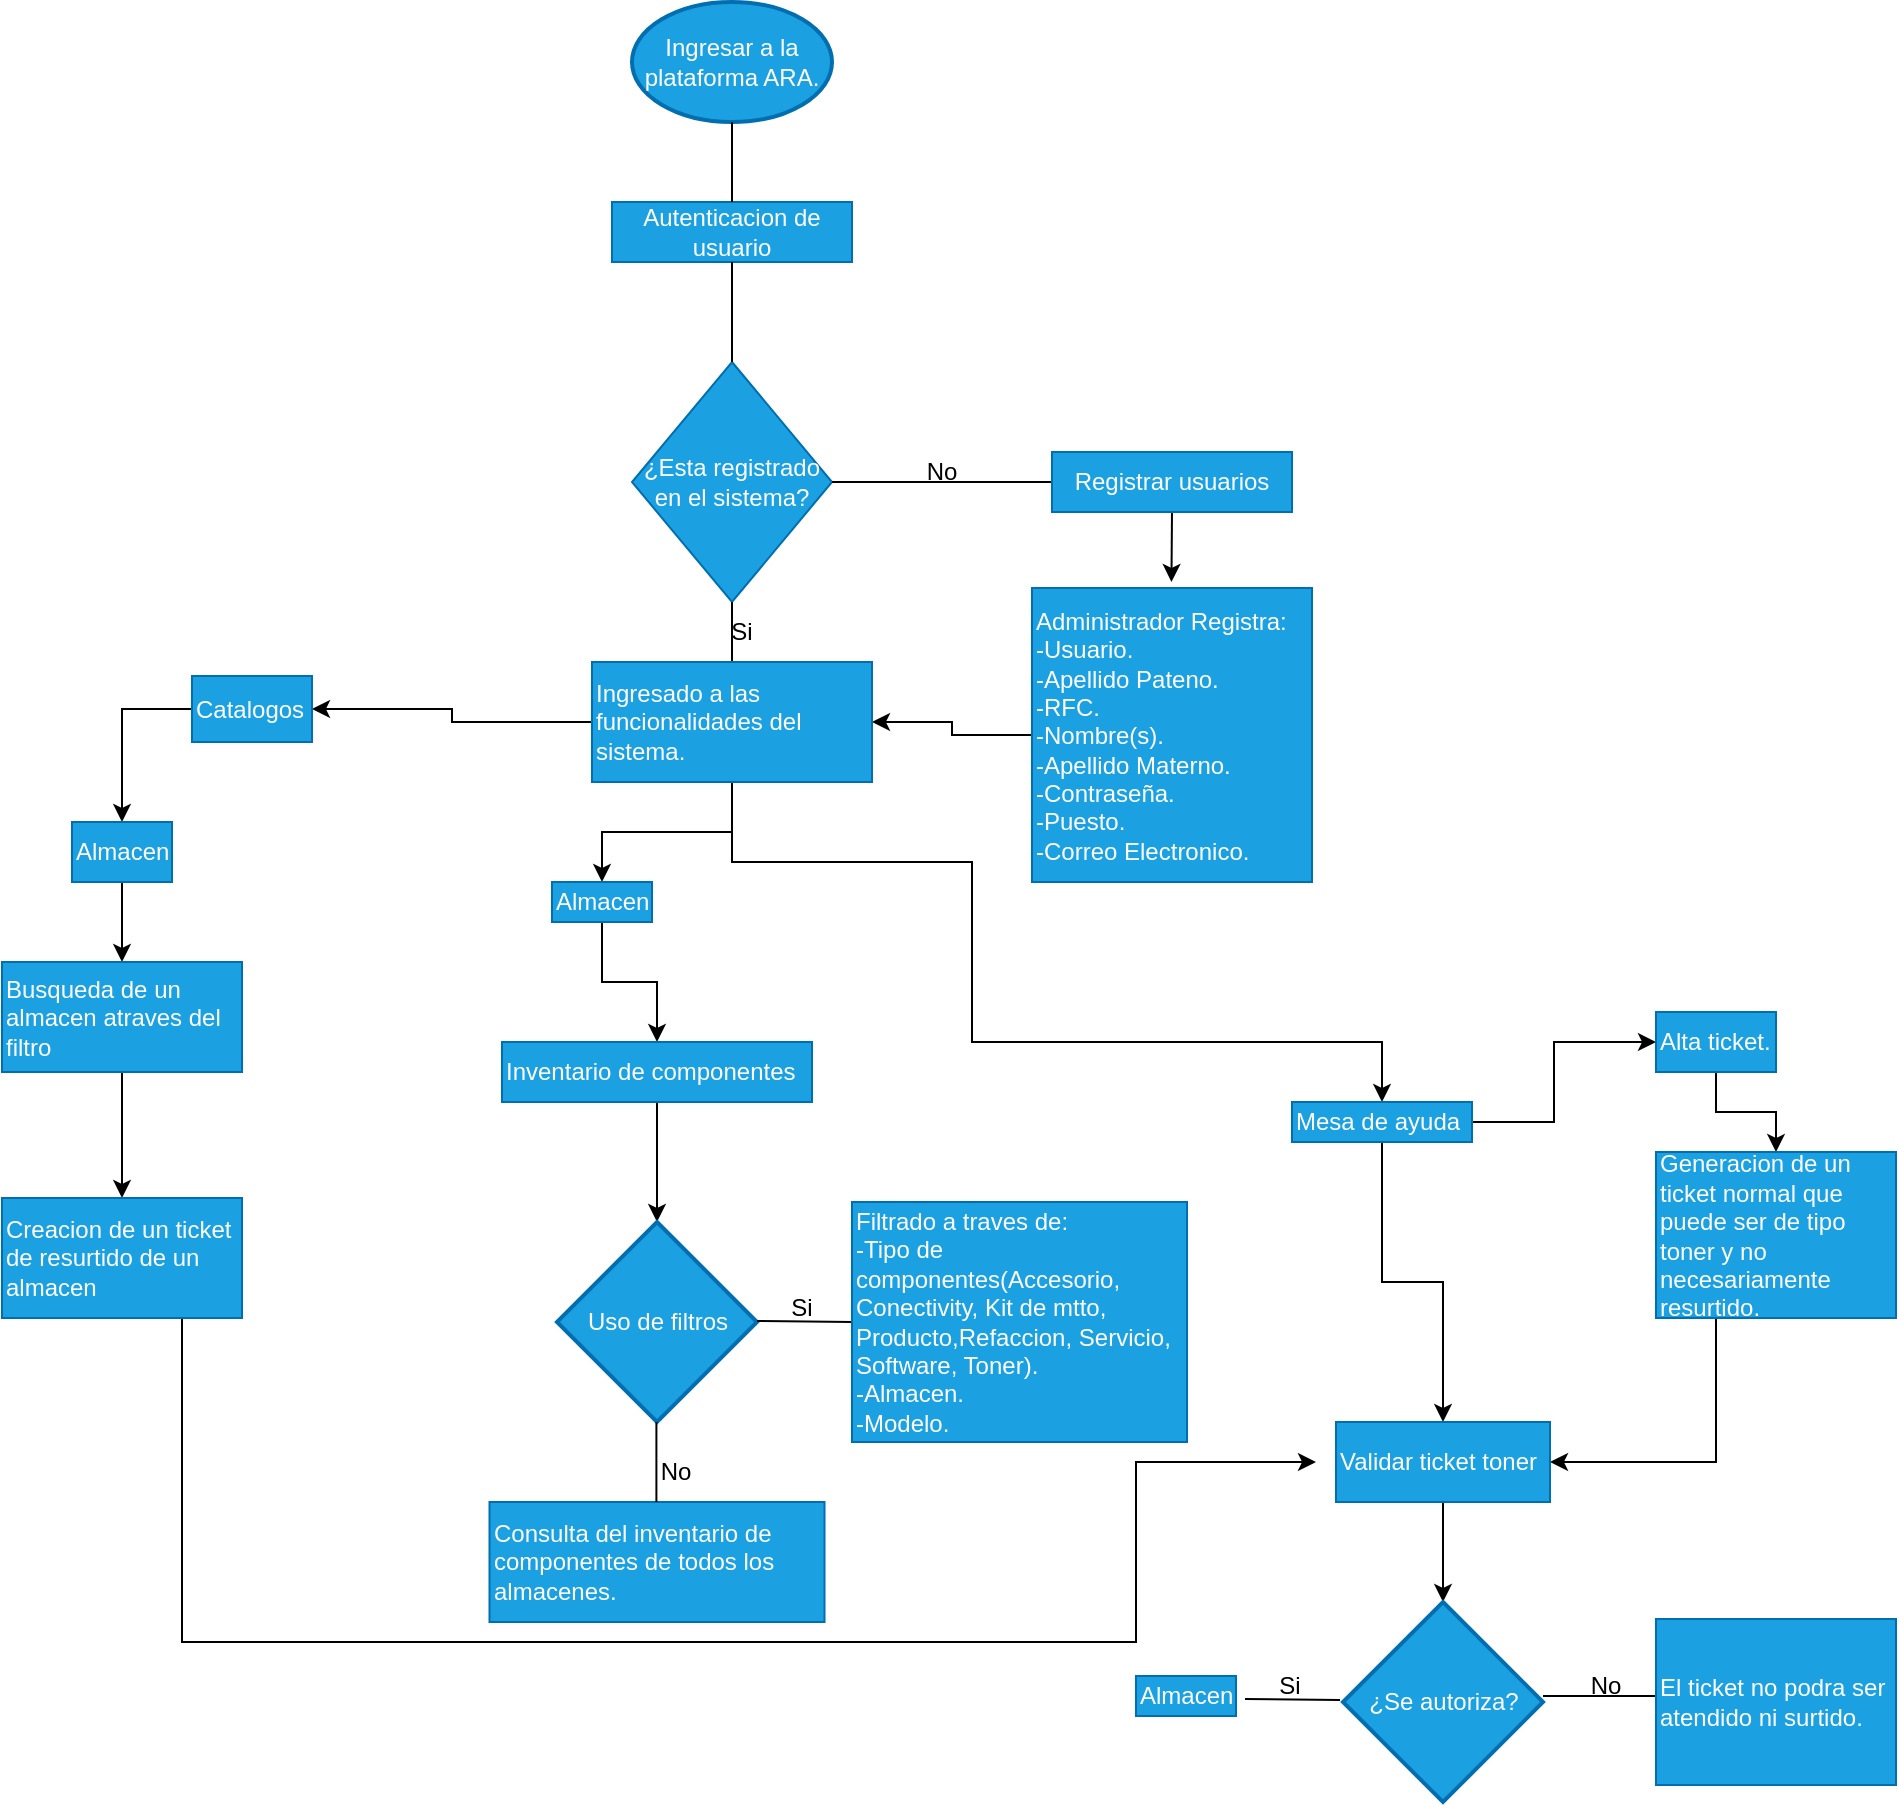 <mxfile version="21.4.0" type="github">
  <diagram name="Página-1" id="Qh7bI7CGL2_jszbcvP-a">
    <mxGraphModel dx="440" dy="238" grid="1" gridSize="10" guides="1" tooltips="1" connect="1" arrows="1" fold="1" page="1" pageScale="1" pageWidth="1200" pageHeight="1920" math="0" shadow="0">
      <root>
        <mxCell id="0" />
        <mxCell id="1" parent="0" />
        <mxCell id="DQx1dqBmSsrzj3G31s6L-1" value="Ingresar a la plataforma ARA." style="strokeWidth=2;html=1;shape=mxgraph.flowchart.start_1;whiteSpace=wrap;fillColor=#1ba1e2;fontColor=#ffffff;strokeColor=#006EAF;" parent="1" vertex="1">
          <mxGeometry x="428" y="20" width="100" height="60" as="geometry" />
        </mxCell>
        <mxCell id="DQx1dqBmSsrzj3G31s6L-2" value="Autenticacion de usuario" style="rounded=0;whiteSpace=wrap;html=1;fillColor=#1ba1e2;fontColor=#ffffff;strokeColor=#006EAF;" parent="1" vertex="1">
          <mxGeometry x="418" y="120" width="120" height="30" as="geometry" />
        </mxCell>
        <mxCell id="DQx1dqBmSsrzj3G31s6L-3" value="" style="endArrow=none;html=1;rounded=0;entryX=0.5;entryY=1;entryDx=0;entryDy=0;entryPerimeter=0;" parent="1" target="DQx1dqBmSsrzj3G31s6L-1" edge="1">
          <mxGeometry width="50" height="50" relative="1" as="geometry">
            <mxPoint x="478" y="120" as="sourcePoint" />
            <mxPoint x="318" y="220" as="targetPoint" />
            <Array as="points">
              <mxPoint x="478" y="120" />
            </Array>
          </mxGeometry>
        </mxCell>
        <mxCell id="DQx1dqBmSsrzj3G31s6L-4" value="¿Esta registrado en el sistema?" style="rhombus;whiteSpace=wrap;html=1;fillColor=#1ba1e2;fontColor=#ffffff;strokeColor=#006EAF;" parent="1" vertex="1">
          <mxGeometry x="428" y="200" width="100" height="120" as="geometry" />
        </mxCell>
        <mxCell id="DQx1dqBmSsrzj3G31s6L-5" value="" style="endArrow=none;html=1;rounded=0;entryX=0.5;entryY=1;entryDx=0;entryDy=0;entryPerimeter=0;" parent="1" edge="1">
          <mxGeometry width="50" height="50" relative="1" as="geometry">
            <mxPoint x="478" y="200" as="sourcePoint" />
            <mxPoint x="478" y="150" as="targetPoint" />
          </mxGeometry>
        </mxCell>
        <mxCell id="DQx1dqBmSsrzj3G31s6L-7" value="" style="endArrow=none;html=1;rounded=0;entryX=0.5;entryY=1;entryDx=0;entryDy=0;entryPerimeter=0;" parent="1" edge="1">
          <mxGeometry width="50" height="50" relative="1" as="geometry">
            <mxPoint x="478" y="350" as="sourcePoint" />
            <mxPoint x="478" y="320" as="targetPoint" />
          </mxGeometry>
        </mxCell>
        <mxCell id="DQx1dqBmSsrzj3G31s6L-8" value="" style="endArrow=none;html=1;rounded=0;entryX=1;entryY=0.5;entryDx=0;entryDy=0;" parent="1" target="DQx1dqBmSsrzj3G31s6L-4" edge="1">
          <mxGeometry width="50" height="50" relative="1" as="geometry">
            <mxPoint x="638" y="260" as="sourcePoint" />
            <mxPoint x="488" y="330" as="targetPoint" />
            <Array as="points" />
          </mxGeometry>
        </mxCell>
        <mxCell id="DQx1dqBmSsrzj3G31s6L-9" value="No" style="text;html=1;strokeColor=none;fillColor=none;align=center;verticalAlign=middle;whiteSpace=wrap;rounded=0;" parent="1" vertex="1">
          <mxGeometry x="568" y="250" width="30" height="10" as="geometry" />
        </mxCell>
        <mxCell id="DQx1dqBmSsrzj3G31s6L-10" value="Si" style="text;html=1;strokeColor=none;fillColor=none;align=center;verticalAlign=middle;whiteSpace=wrap;rounded=0;" parent="1" vertex="1">
          <mxGeometry x="468" y="330" width="30" height="10" as="geometry" />
        </mxCell>
        <mxCell id="DQx1dqBmSsrzj3G31s6L-15" style="edgeStyle=orthogonalEdgeStyle;rounded=0;orthogonalLoop=1;jettySize=auto;html=1;exitX=0.5;exitY=1;exitDx=0;exitDy=0;" parent="1" source="DQx1dqBmSsrzj3G31s6L-12" edge="1">
          <mxGeometry relative="1" as="geometry">
            <mxPoint x="697.727" y="310" as="targetPoint" />
          </mxGeometry>
        </mxCell>
        <mxCell id="DQx1dqBmSsrzj3G31s6L-12" value="Registrar usuarios" style="rounded=0;whiteSpace=wrap;html=1;fillColor=#1ba1e2;fontColor=#ffffff;strokeColor=#006EAF;" parent="1" vertex="1">
          <mxGeometry x="638" y="245" width="120" height="30" as="geometry" />
        </mxCell>
        <mxCell id="DQx1dqBmSsrzj3G31s6L-29" style="edgeStyle=orthogonalEdgeStyle;rounded=0;orthogonalLoop=1;jettySize=auto;html=1;exitX=0;exitY=0.5;exitDx=0;exitDy=0;entryX=1;entryY=0.5;entryDx=0;entryDy=0;" parent="1" source="DQx1dqBmSsrzj3G31s6L-16" target="DQx1dqBmSsrzj3G31s6L-17" edge="1">
          <mxGeometry relative="1" as="geometry" />
        </mxCell>
        <mxCell id="DQx1dqBmSsrzj3G31s6L-16" value="Administrador Registra:&lt;br&gt;-Usuario.&lt;br&gt;-Apellido Pateno.&lt;br&gt;-RFC.&lt;br&gt;-Nombre(s).&lt;br&gt;-Apellido Materno.&lt;br&gt;-Contraseña.&lt;br&gt;-Puesto.&lt;br&gt;-Correo Electronico." style="rounded=0;whiteSpace=wrap;html=1;fillColor=#1ba1e2;fontColor=#ffffff;strokeColor=#006EAF;align=left;" parent="1" vertex="1">
          <mxGeometry x="628" y="313" width="140" height="147" as="geometry" />
        </mxCell>
        <mxCell id="DQx1dqBmSsrzj3G31s6L-19" value="" style="edgeStyle=orthogonalEdgeStyle;rounded=0;orthogonalLoop=1;jettySize=auto;html=1;" parent="1" source="DQx1dqBmSsrzj3G31s6L-17" target="DQx1dqBmSsrzj3G31s6L-18" edge="1">
          <mxGeometry relative="1" as="geometry" />
        </mxCell>
        <mxCell id="DQx1dqBmSsrzj3G31s6L-21" value="" style="edgeStyle=orthogonalEdgeStyle;rounded=0;orthogonalLoop=1;jettySize=auto;html=1;" parent="1" source="DQx1dqBmSsrzj3G31s6L-17" target="DQx1dqBmSsrzj3G31s6L-20" edge="1">
          <mxGeometry relative="1" as="geometry" />
        </mxCell>
        <mxCell id="3GplsCGxQkK43SpxvfvO-1" style="edgeStyle=orthogonalEdgeStyle;rounded=0;orthogonalLoop=1;jettySize=auto;html=1;" edge="1" parent="1" source="DQx1dqBmSsrzj3G31s6L-17" target="3GplsCGxQkK43SpxvfvO-13">
          <mxGeometry relative="1" as="geometry">
            <mxPoint x="728" y="540" as="targetPoint" />
            <Array as="points">
              <mxPoint x="478" y="450" />
              <mxPoint x="598" y="450" />
              <mxPoint x="598" y="540" />
            </Array>
          </mxGeometry>
        </mxCell>
        <mxCell id="DQx1dqBmSsrzj3G31s6L-17" value="Ingresado a las funcionalidades del sistema." style="rounded=0;whiteSpace=wrap;html=1;fillColor=#1ba1e2;fontColor=#ffffff;strokeColor=#006EAF;align=left;" parent="1" vertex="1">
          <mxGeometry x="408" y="350" width="140" height="60" as="geometry" />
        </mxCell>
        <mxCell id="DQx1dqBmSsrzj3G31s6L-23" value="" style="edgeStyle=orthogonalEdgeStyle;rounded=0;orthogonalLoop=1;jettySize=auto;html=1;" parent="1" source="DQx1dqBmSsrzj3G31s6L-18" target="DQx1dqBmSsrzj3G31s6L-22" edge="1">
          <mxGeometry relative="1" as="geometry" />
        </mxCell>
        <mxCell id="DQx1dqBmSsrzj3G31s6L-18" value="Almacen" style="whiteSpace=wrap;html=1;align=left;fillColor=#1ba1e2;strokeColor=#006EAF;fontColor=#ffffff;rounded=0;" parent="1" vertex="1">
          <mxGeometry x="388" y="460" width="50" height="20" as="geometry" />
        </mxCell>
        <mxCell id="DQx1dqBmSsrzj3G31s6L-25" value="" style="edgeStyle=orthogonalEdgeStyle;rounded=0;orthogonalLoop=1;jettySize=auto;html=1;" parent="1" source="DQx1dqBmSsrzj3G31s6L-20" target="DQx1dqBmSsrzj3G31s6L-24" edge="1">
          <mxGeometry relative="1" as="geometry" />
        </mxCell>
        <mxCell id="DQx1dqBmSsrzj3G31s6L-20" value="Catalogos" style="whiteSpace=wrap;html=1;align=left;fillColor=#1ba1e2;strokeColor=#006EAF;fontColor=#ffffff;rounded=0;" parent="1" vertex="1">
          <mxGeometry x="208" y="357" width="60" height="33" as="geometry" />
        </mxCell>
        <mxCell id="3GplsCGxQkK43SpxvfvO-5" style="edgeStyle=orthogonalEdgeStyle;rounded=0;orthogonalLoop=1;jettySize=auto;html=1;exitX=0.5;exitY=1;exitDx=0;exitDy=0;entryX=0.5;entryY=0;entryDx=0;entryDy=0;entryPerimeter=0;" edge="1" parent="1" source="DQx1dqBmSsrzj3G31s6L-22" target="3GplsCGxQkK43SpxvfvO-4">
          <mxGeometry relative="1" as="geometry" />
        </mxCell>
        <mxCell id="DQx1dqBmSsrzj3G31s6L-22" value="Inventario de componentes" style="rounded=0;whiteSpace=wrap;html=1;align=left;fillColor=#1ba1e2;strokeColor=#006EAF;fontColor=#ffffff;" parent="1" vertex="1">
          <mxGeometry x="363" y="540" width="155" height="30" as="geometry" />
        </mxCell>
        <mxCell id="3GplsCGxQkK43SpxvfvO-3" value="" style="edgeStyle=orthogonalEdgeStyle;rounded=0;orthogonalLoop=1;jettySize=auto;html=1;" edge="1" parent="1" source="DQx1dqBmSsrzj3G31s6L-24" target="3GplsCGxQkK43SpxvfvO-2">
          <mxGeometry relative="1" as="geometry" />
        </mxCell>
        <mxCell id="DQx1dqBmSsrzj3G31s6L-24" value="Almacen" style="whiteSpace=wrap;html=1;align=left;fillColor=#1ba1e2;strokeColor=#006EAF;fontColor=#ffffff;rounded=0;" parent="1" vertex="1">
          <mxGeometry x="148" y="430" width="50" height="30" as="geometry" />
        </mxCell>
        <mxCell id="DQx1dqBmSsrzj3G31s6L-26" value="Consulta del inventario de componentes de todos los almacenes." style="whiteSpace=wrap;html=1;align=left;fillColor=#1ba1e2;strokeColor=#006EAF;fontColor=#ffffff;rounded=0;" parent="1" vertex="1">
          <mxGeometry x="356.75" y="770" width="167.5" height="60" as="geometry" />
        </mxCell>
        <mxCell id="3GplsCGxQkK43SpxvfvO-17" value="" style="edgeStyle=orthogonalEdgeStyle;rounded=0;orthogonalLoop=1;jettySize=auto;html=1;" edge="1" parent="1" source="3GplsCGxQkK43SpxvfvO-2" target="3GplsCGxQkK43SpxvfvO-16">
          <mxGeometry relative="1" as="geometry" />
        </mxCell>
        <mxCell id="3GplsCGxQkK43SpxvfvO-2" value="Busqueda de un almacen atraves del filtro" style="whiteSpace=wrap;html=1;align=left;fillColor=#1ba1e2;strokeColor=#006EAF;fontColor=#ffffff;rounded=0;" vertex="1" parent="1">
          <mxGeometry x="113" y="500" width="120" height="55" as="geometry" />
        </mxCell>
        <mxCell id="3GplsCGxQkK43SpxvfvO-4" value="Uso de filtros" style="strokeWidth=2;html=1;shape=mxgraph.flowchart.decision;whiteSpace=wrap;fillColor=#1ba1e2;fontColor=#ffffff;strokeColor=#006EAF;" vertex="1" parent="1">
          <mxGeometry x="390.5" y="630" width="100" height="100" as="geometry" />
        </mxCell>
        <mxCell id="3GplsCGxQkK43SpxvfvO-6" value="Si" style="text;html=1;strokeColor=none;fillColor=none;align=center;verticalAlign=middle;whiteSpace=wrap;rounded=0;" vertex="1" parent="1">
          <mxGeometry x="498" y="668" width="30" height="10" as="geometry" />
        </mxCell>
        <mxCell id="3GplsCGxQkK43SpxvfvO-7" value="" style="endArrow=none;html=1;rounded=0;entryX=1;entryY=0.5;entryDx=0;entryDy=0;" edge="1" parent="1">
          <mxGeometry width="50" height="50" relative="1" as="geometry">
            <mxPoint x="538" y="680" as="sourcePoint" />
            <mxPoint x="490.5" y="679.47" as="targetPoint" />
            <Array as="points" />
          </mxGeometry>
        </mxCell>
        <mxCell id="3GplsCGxQkK43SpxvfvO-9" value="No" style="text;html=1;strokeColor=none;fillColor=none;align=center;verticalAlign=middle;whiteSpace=wrap;rounded=0;" vertex="1" parent="1">
          <mxGeometry x="435" y="750" width="30" height="10" as="geometry" />
        </mxCell>
        <mxCell id="3GplsCGxQkK43SpxvfvO-11" value="" style="endArrow=none;html=1;rounded=0;entryX=1;entryY=0.5;entryDx=0;entryDy=0;" edge="1" parent="1">
          <mxGeometry width="50" height="50" relative="1" as="geometry">
            <mxPoint x="440.2" y="770" as="sourcePoint" />
            <mxPoint x="440.2" y="730" as="targetPoint" />
            <Array as="points" />
          </mxGeometry>
        </mxCell>
        <mxCell id="3GplsCGxQkK43SpxvfvO-12" value="Filtrado a traves de:&lt;br&gt;-Tipo de componentes(Accesorio, Conectivity, Kit de mtto, Producto,Refaccion, Servicio, Software, Toner).&lt;br&gt;-Almacen.&lt;br&gt;-Modelo." style="whiteSpace=wrap;html=1;align=left;fillColor=#1ba1e2;strokeColor=#006EAF;fontColor=#ffffff;rounded=0;" vertex="1" parent="1">
          <mxGeometry x="538" y="620" width="167.5" height="120" as="geometry" />
        </mxCell>
        <mxCell id="3GplsCGxQkK43SpxvfvO-18" style="edgeStyle=orthogonalEdgeStyle;rounded=0;orthogonalLoop=1;jettySize=auto;html=1;" edge="1" parent="1">
          <mxGeometry relative="1" as="geometry">
            <mxPoint x="840" y="590" as="sourcePoint" />
            <mxPoint x="940" y="540" as="targetPoint" />
            <Array as="points">
              <mxPoint x="840" y="580" />
              <mxPoint x="889" y="580" />
              <mxPoint x="889" y="540" />
              <mxPoint x="930" y="540" />
            </Array>
          </mxGeometry>
        </mxCell>
        <mxCell id="3GplsCGxQkK43SpxvfvO-24" value="" style="edgeStyle=orthogonalEdgeStyle;rounded=0;orthogonalLoop=1;jettySize=auto;html=1;" edge="1" parent="1" source="3GplsCGxQkK43SpxvfvO-13" target="3GplsCGxQkK43SpxvfvO-23">
          <mxGeometry relative="1" as="geometry" />
        </mxCell>
        <mxCell id="3GplsCGxQkK43SpxvfvO-13" value="Mesa de ayuda" style="whiteSpace=wrap;html=1;align=left;fillColor=#1ba1e2;strokeColor=#006EAF;fontColor=#ffffff;rounded=0;" vertex="1" parent="1">
          <mxGeometry x="758" y="570" width="90" height="20" as="geometry" />
        </mxCell>
        <mxCell id="3GplsCGxQkK43SpxvfvO-22" style="edgeStyle=orthogonalEdgeStyle;rounded=0;orthogonalLoop=1;jettySize=auto;html=1;exitX=0.5;exitY=1;exitDx=0;exitDy=0;entryX=0.5;entryY=0;entryDx=0;entryDy=0;" edge="1" parent="1" source="3GplsCGxQkK43SpxvfvO-15" target="3GplsCGxQkK43SpxvfvO-19">
          <mxGeometry relative="1" as="geometry" />
        </mxCell>
        <mxCell id="3GplsCGxQkK43SpxvfvO-15" value="Alta ticket." style="rounded=0;whiteSpace=wrap;html=1;align=left;fillColor=#1ba1e2;strokeColor=#006EAF;fontColor=#ffffff;" vertex="1" parent="1">
          <mxGeometry x="940" y="525" width="60" height="30" as="geometry" />
        </mxCell>
        <mxCell id="3GplsCGxQkK43SpxvfvO-25" style="edgeStyle=orthogonalEdgeStyle;rounded=0;orthogonalLoop=1;jettySize=auto;html=1;exitX=0.75;exitY=1;exitDx=0;exitDy=0;" edge="1" parent="1" source="3GplsCGxQkK43SpxvfvO-16">
          <mxGeometry relative="1" as="geometry">
            <mxPoint x="770" y="750" as="targetPoint" />
            <Array as="points">
              <mxPoint x="203" y="840" />
              <mxPoint x="680" y="840" />
            </Array>
          </mxGeometry>
        </mxCell>
        <mxCell id="3GplsCGxQkK43SpxvfvO-16" value="Creacion de un ticket de resurtido de un almacen" style="whiteSpace=wrap;html=1;align=left;fillColor=#1ba1e2;strokeColor=#006EAF;fontColor=#ffffff;rounded=0;" vertex="1" parent="1">
          <mxGeometry x="113" y="618" width="120" height="60" as="geometry" />
        </mxCell>
        <mxCell id="3GplsCGxQkK43SpxvfvO-26" style="edgeStyle=orthogonalEdgeStyle;rounded=0;orthogonalLoop=1;jettySize=auto;html=1;exitX=0.25;exitY=1;exitDx=0;exitDy=0;" edge="1" parent="1" source="3GplsCGxQkK43SpxvfvO-19" target="3GplsCGxQkK43SpxvfvO-23">
          <mxGeometry relative="1" as="geometry">
            <mxPoint x="890" y="770" as="targetPoint" />
            <Array as="points">
              <mxPoint x="970" y="750" />
            </Array>
          </mxGeometry>
        </mxCell>
        <mxCell id="3GplsCGxQkK43SpxvfvO-19" value="Generacion de un ticket normal que puede ser de tipo toner y no necesariamente resurtido." style="whiteSpace=wrap;html=1;align=left;fillColor=#1ba1e2;strokeColor=#006EAF;fontColor=#ffffff;rounded=0;" vertex="1" parent="1">
          <mxGeometry x="940" y="595" width="120" height="83" as="geometry" />
        </mxCell>
        <mxCell id="3GplsCGxQkK43SpxvfvO-29" style="edgeStyle=orthogonalEdgeStyle;rounded=0;orthogonalLoop=1;jettySize=auto;html=1;exitX=0.5;exitY=1;exitDx=0;exitDy=0;entryX=0.5;entryY=0;entryDx=0;entryDy=0;entryPerimeter=0;" edge="1" parent="1" source="3GplsCGxQkK43SpxvfvO-23" target="3GplsCGxQkK43SpxvfvO-27">
          <mxGeometry relative="1" as="geometry" />
        </mxCell>
        <mxCell id="3GplsCGxQkK43SpxvfvO-23" value="Validar ticket toner" style="whiteSpace=wrap;html=1;align=left;fillColor=#1ba1e2;strokeColor=#006EAF;fontColor=#ffffff;rounded=0;" vertex="1" parent="1">
          <mxGeometry x="780" y="730" width="107" height="40" as="geometry" />
        </mxCell>
        <mxCell id="3GplsCGxQkK43SpxvfvO-27" value="¿Se autoriza?" style="strokeWidth=2;html=1;shape=mxgraph.flowchart.decision;whiteSpace=wrap;fillColor=#1ba1e2;fontColor=#ffffff;strokeColor=#006EAF;" vertex="1" parent="1">
          <mxGeometry x="783.5" y="820" width="100" height="100" as="geometry" />
        </mxCell>
        <mxCell id="3GplsCGxQkK43SpxvfvO-30" value="Si" style="text;html=1;strokeColor=none;fillColor=none;align=center;verticalAlign=middle;whiteSpace=wrap;rounded=0;" vertex="1" parent="1">
          <mxGeometry x="742" y="857" width="30" height="10" as="geometry" />
        </mxCell>
        <mxCell id="3GplsCGxQkK43SpxvfvO-31" value="" style="endArrow=none;html=1;rounded=0;entryX=1;entryY=0.5;entryDx=0;entryDy=0;" edge="1" parent="1">
          <mxGeometry width="50" height="50" relative="1" as="geometry">
            <mxPoint x="782" y="869" as="sourcePoint" />
            <mxPoint x="734.5" y="868.47" as="targetPoint" />
            <Array as="points" />
          </mxGeometry>
        </mxCell>
        <mxCell id="3GplsCGxQkK43SpxvfvO-32" value="No" style="text;html=1;strokeColor=none;fillColor=none;align=center;verticalAlign=middle;whiteSpace=wrap;rounded=0;" vertex="1" parent="1">
          <mxGeometry x="900" y="857" width="30" height="10" as="geometry" />
        </mxCell>
        <mxCell id="3GplsCGxQkK43SpxvfvO-33" value="" style="endArrow=none;html=1;rounded=0;entryX=1;entryY=0.5;entryDx=0;entryDy=0;" edge="1" parent="1">
          <mxGeometry width="50" height="50" relative="1" as="geometry">
            <mxPoint x="940" y="867" as="sourcePoint" />
            <mxPoint x="883.5" y="867" as="targetPoint" />
            <Array as="points" />
          </mxGeometry>
        </mxCell>
        <mxCell id="3GplsCGxQkK43SpxvfvO-35" value="El ticket no podra ser atendido ni surtido." style="whiteSpace=wrap;html=1;align=left;fillColor=#1ba1e2;strokeColor=#006EAF;fontColor=#ffffff;rounded=0;" vertex="1" parent="1">
          <mxGeometry x="940" y="828.5" width="120" height="83" as="geometry" />
        </mxCell>
        <mxCell id="3GplsCGxQkK43SpxvfvO-36" value="Almacen" style="whiteSpace=wrap;html=1;align=left;fillColor=#1ba1e2;strokeColor=#006EAF;fontColor=#ffffff;rounded=0;" vertex="1" parent="1">
          <mxGeometry x="680" y="857" width="50" height="20" as="geometry" />
        </mxCell>
      </root>
    </mxGraphModel>
  </diagram>
</mxfile>
